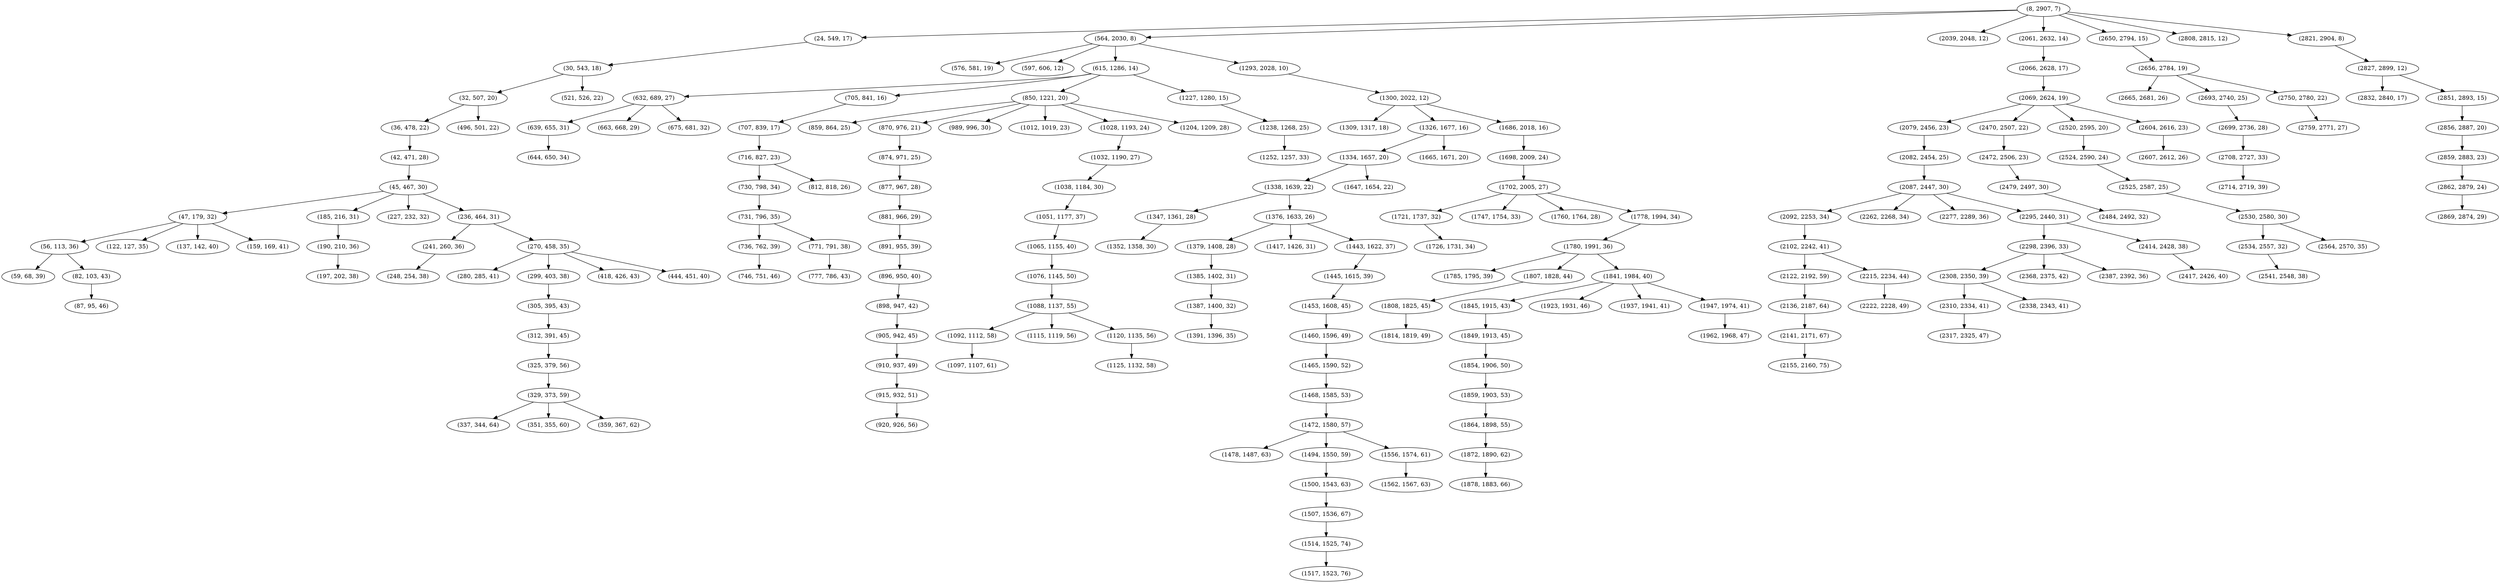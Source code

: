 digraph tree {
    "(8, 2907, 7)";
    "(24, 549, 17)";
    "(30, 543, 18)";
    "(32, 507, 20)";
    "(36, 478, 22)";
    "(42, 471, 28)";
    "(45, 467, 30)";
    "(47, 179, 32)";
    "(56, 113, 36)";
    "(59, 68, 39)";
    "(82, 103, 43)";
    "(87, 95, 46)";
    "(122, 127, 35)";
    "(137, 142, 40)";
    "(159, 169, 41)";
    "(185, 216, 31)";
    "(190, 210, 36)";
    "(197, 202, 38)";
    "(227, 232, 32)";
    "(236, 464, 31)";
    "(241, 260, 36)";
    "(248, 254, 38)";
    "(270, 458, 35)";
    "(280, 285, 41)";
    "(299, 403, 38)";
    "(305, 395, 43)";
    "(312, 391, 45)";
    "(325, 379, 56)";
    "(329, 373, 59)";
    "(337, 344, 64)";
    "(351, 355, 60)";
    "(359, 367, 62)";
    "(418, 426, 43)";
    "(444, 451, 40)";
    "(496, 501, 22)";
    "(521, 526, 22)";
    "(564, 2030, 8)";
    "(576, 581, 19)";
    "(597, 606, 12)";
    "(615, 1286, 14)";
    "(632, 689, 27)";
    "(639, 655, 31)";
    "(644, 650, 34)";
    "(663, 668, 29)";
    "(675, 681, 32)";
    "(705, 841, 16)";
    "(707, 839, 17)";
    "(716, 827, 23)";
    "(730, 798, 34)";
    "(731, 796, 35)";
    "(736, 762, 39)";
    "(746, 751, 46)";
    "(771, 791, 38)";
    "(777, 786, 43)";
    "(812, 818, 26)";
    "(850, 1221, 20)";
    "(859, 864, 25)";
    "(870, 976, 21)";
    "(874, 971, 25)";
    "(877, 967, 28)";
    "(881, 966, 29)";
    "(891, 955, 39)";
    "(896, 950, 40)";
    "(898, 947, 42)";
    "(905, 942, 45)";
    "(910, 937, 49)";
    "(915, 932, 51)";
    "(920, 926, 56)";
    "(989, 996, 30)";
    "(1012, 1019, 23)";
    "(1028, 1193, 24)";
    "(1032, 1190, 27)";
    "(1038, 1184, 30)";
    "(1051, 1177, 37)";
    "(1065, 1155, 40)";
    "(1076, 1145, 50)";
    "(1088, 1137, 55)";
    "(1092, 1112, 58)";
    "(1097, 1107, 61)";
    "(1115, 1119, 56)";
    "(1120, 1135, 56)";
    "(1125, 1132, 58)";
    "(1204, 1209, 28)";
    "(1227, 1280, 15)";
    "(1238, 1268, 25)";
    "(1252, 1257, 33)";
    "(1293, 2028, 10)";
    "(1300, 2022, 12)";
    "(1309, 1317, 18)";
    "(1326, 1677, 16)";
    "(1334, 1657, 20)";
    "(1338, 1639, 22)";
    "(1347, 1361, 28)";
    "(1352, 1358, 30)";
    "(1376, 1633, 26)";
    "(1379, 1408, 28)";
    "(1385, 1402, 31)";
    "(1387, 1400, 32)";
    "(1391, 1396, 35)";
    "(1417, 1426, 31)";
    "(1443, 1622, 37)";
    "(1445, 1615, 39)";
    "(1453, 1608, 45)";
    "(1460, 1596, 49)";
    "(1465, 1590, 52)";
    "(1468, 1585, 53)";
    "(1472, 1580, 57)";
    "(1478, 1487, 63)";
    "(1494, 1550, 59)";
    "(1500, 1543, 63)";
    "(1507, 1536, 67)";
    "(1514, 1525, 74)";
    "(1517, 1523, 76)";
    "(1556, 1574, 61)";
    "(1562, 1567, 63)";
    "(1647, 1654, 22)";
    "(1665, 1671, 20)";
    "(1686, 2018, 16)";
    "(1698, 2009, 24)";
    "(1702, 2005, 27)";
    "(1721, 1737, 32)";
    "(1726, 1731, 34)";
    "(1747, 1754, 33)";
    "(1760, 1764, 28)";
    "(1778, 1994, 34)";
    "(1780, 1991, 36)";
    "(1785, 1795, 39)";
    "(1807, 1828, 44)";
    "(1808, 1825, 45)";
    "(1814, 1819, 49)";
    "(1841, 1984, 40)";
    "(1845, 1915, 43)";
    "(1849, 1913, 45)";
    "(1854, 1906, 50)";
    "(1859, 1903, 53)";
    "(1864, 1898, 55)";
    "(1872, 1890, 62)";
    "(1878, 1883, 66)";
    "(1923, 1931, 46)";
    "(1937, 1941, 41)";
    "(1947, 1974, 41)";
    "(1962, 1968, 47)";
    "(2039, 2048, 12)";
    "(2061, 2632, 14)";
    "(2066, 2628, 17)";
    "(2069, 2624, 19)";
    "(2079, 2456, 23)";
    "(2082, 2454, 25)";
    "(2087, 2447, 30)";
    "(2092, 2253, 34)";
    "(2102, 2242, 41)";
    "(2122, 2192, 59)";
    "(2136, 2187, 64)";
    "(2141, 2171, 67)";
    "(2155, 2160, 75)";
    "(2215, 2234, 44)";
    "(2222, 2228, 49)";
    "(2262, 2268, 34)";
    "(2277, 2289, 36)";
    "(2295, 2440, 31)";
    "(2298, 2396, 33)";
    "(2308, 2350, 39)";
    "(2310, 2334, 41)";
    "(2317, 2325, 47)";
    "(2338, 2343, 41)";
    "(2368, 2375, 42)";
    "(2387, 2392, 36)";
    "(2414, 2428, 38)";
    "(2417, 2426, 40)";
    "(2470, 2507, 22)";
    "(2472, 2506, 23)";
    "(2479, 2497, 30)";
    "(2484, 2492, 32)";
    "(2520, 2595, 20)";
    "(2524, 2590, 24)";
    "(2525, 2587, 25)";
    "(2530, 2580, 30)";
    "(2534, 2557, 32)";
    "(2541, 2548, 38)";
    "(2564, 2570, 35)";
    "(2604, 2616, 23)";
    "(2607, 2612, 26)";
    "(2650, 2794, 15)";
    "(2656, 2784, 19)";
    "(2665, 2681, 26)";
    "(2693, 2740, 25)";
    "(2699, 2736, 28)";
    "(2708, 2727, 33)";
    "(2714, 2719, 39)";
    "(2750, 2780, 22)";
    "(2759, 2771, 27)";
    "(2808, 2815, 12)";
    "(2821, 2904, 8)";
    "(2827, 2899, 12)";
    "(2832, 2840, 17)";
    "(2851, 2893, 15)";
    "(2856, 2887, 20)";
    "(2859, 2883, 23)";
    "(2862, 2879, 24)";
    "(2869, 2874, 29)";
    "(8, 2907, 7)" -> "(24, 549, 17)";
    "(8, 2907, 7)" -> "(564, 2030, 8)";
    "(8, 2907, 7)" -> "(2039, 2048, 12)";
    "(8, 2907, 7)" -> "(2061, 2632, 14)";
    "(8, 2907, 7)" -> "(2650, 2794, 15)";
    "(8, 2907, 7)" -> "(2808, 2815, 12)";
    "(8, 2907, 7)" -> "(2821, 2904, 8)";
    "(24, 549, 17)" -> "(30, 543, 18)";
    "(30, 543, 18)" -> "(32, 507, 20)";
    "(30, 543, 18)" -> "(521, 526, 22)";
    "(32, 507, 20)" -> "(36, 478, 22)";
    "(32, 507, 20)" -> "(496, 501, 22)";
    "(36, 478, 22)" -> "(42, 471, 28)";
    "(42, 471, 28)" -> "(45, 467, 30)";
    "(45, 467, 30)" -> "(47, 179, 32)";
    "(45, 467, 30)" -> "(185, 216, 31)";
    "(45, 467, 30)" -> "(227, 232, 32)";
    "(45, 467, 30)" -> "(236, 464, 31)";
    "(47, 179, 32)" -> "(56, 113, 36)";
    "(47, 179, 32)" -> "(122, 127, 35)";
    "(47, 179, 32)" -> "(137, 142, 40)";
    "(47, 179, 32)" -> "(159, 169, 41)";
    "(56, 113, 36)" -> "(59, 68, 39)";
    "(56, 113, 36)" -> "(82, 103, 43)";
    "(82, 103, 43)" -> "(87, 95, 46)";
    "(185, 216, 31)" -> "(190, 210, 36)";
    "(190, 210, 36)" -> "(197, 202, 38)";
    "(236, 464, 31)" -> "(241, 260, 36)";
    "(236, 464, 31)" -> "(270, 458, 35)";
    "(241, 260, 36)" -> "(248, 254, 38)";
    "(270, 458, 35)" -> "(280, 285, 41)";
    "(270, 458, 35)" -> "(299, 403, 38)";
    "(270, 458, 35)" -> "(418, 426, 43)";
    "(270, 458, 35)" -> "(444, 451, 40)";
    "(299, 403, 38)" -> "(305, 395, 43)";
    "(305, 395, 43)" -> "(312, 391, 45)";
    "(312, 391, 45)" -> "(325, 379, 56)";
    "(325, 379, 56)" -> "(329, 373, 59)";
    "(329, 373, 59)" -> "(337, 344, 64)";
    "(329, 373, 59)" -> "(351, 355, 60)";
    "(329, 373, 59)" -> "(359, 367, 62)";
    "(564, 2030, 8)" -> "(576, 581, 19)";
    "(564, 2030, 8)" -> "(597, 606, 12)";
    "(564, 2030, 8)" -> "(615, 1286, 14)";
    "(564, 2030, 8)" -> "(1293, 2028, 10)";
    "(615, 1286, 14)" -> "(632, 689, 27)";
    "(615, 1286, 14)" -> "(705, 841, 16)";
    "(615, 1286, 14)" -> "(850, 1221, 20)";
    "(615, 1286, 14)" -> "(1227, 1280, 15)";
    "(632, 689, 27)" -> "(639, 655, 31)";
    "(632, 689, 27)" -> "(663, 668, 29)";
    "(632, 689, 27)" -> "(675, 681, 32)";
    "(639, 655, 31)" -> "(644, 650, 34)";
    "(705, 841, 16)" -> "(707, 839, 17)";
    "(707, 839, 17)" -> "(716, 827, 23)";
    "(716, 827, 23)" -> "(730, 798, 34)";
    "(716, 827, 23)" -> "(812, 818, 26)";
    "(730, 798, 34)" -> "(731, 796, 35)";
    "(731, 796, 35)" -> "(736, 762, 39)";
    "(731, 796, 35)" -> "(771, 791, 38)";
    "(736, 762, 39)" -> "(746, 751, 46)";
    "(771, 791, 38)" -> "(777, 786, 43)";
    "(850, 1221, 20)" -> "(859, 864, 25)";
    "(850, 1221, 20)" -> "(870, 976, 21)";
    "(850, 1221, 20)" -> "(989, 996, 30)";
    "(850, 1221, 20)" -> "(1012, 1019, 23)";
    "(850, 1221, 20)" -> "(1028, 1193, 24)";
    "(850, 1221, 20)" -> "(1204, 1209, 28)";
    "(870, 976, 21)" -> "(874, 971, 25)";
    "(874, 971, 25)" -> "(877, 967, 28)";
    "(877, 967, 28)" -> "(881, 966, 29)";
    "(881, 966, 29)" -> "(891, 955, 39)";
    "(891, 955, 39)" -> "(896, 950, 40)";
    "(896, 950, 40)" -> "(898, 947, 42)";
    "(898, 947, 42)" -> "(905, 942, 45)";
    "(905, 942, 45)" -> "(910, 937, 49)";
    "(910, 937, 49)" -> "(915, 932, 51)";
    "(915, 932, 51)" -> "(920, 926, 56)";
    "(1028, 1193, 24)" -> "(1032, 1190, 27)";
    "(1032, 1190, 27)" -> "(1038, 1184, 30)";
    "(1038, 1184, 30)" -> "(1051, 1177, 37)";
    "(1051, 1177, 37)" -> "(1065, 1155, 40)";
    "(1065, 1155, 40)" -> "(1076, 1145, 50)";
    "(1076, 1145, 50)" -> "(1088, 1137, 55)";
    "(1088, 1137, 55)" -> "(1092, 1112, 58)";
    "(1088, 1137, 55)" -> "(1115, 1119, 56)";
    "(1088, 1137, 55)" -> "(1120, 1135, 56)";
    "(1092, 1112, 58)" -> "(1097, 1107, 61)";
    "(1120, 1135, 56)" -> "(1125, 1132, 58)";
    "(1227, 1280, 15)" -> "(1238, 1268, 25)";
    "(1238, 1268, 25)" -> "(1252, 1257, 33)";
    "(1293, 2028, 10)" -> "(1300, 2022, 12)";
    "(1300, 2022, 12)" -> "(1309, 1317, 18)";
    "(1300, 2022, 12)" -> "(1326, 1677, 16)";
    "(1300, 2022, 12)" -> "(1686, 2018, 16)";
    "(1326, 1677, 16)" -> "(1334, 1657, 20)";
    "(1326, 1677, 16)" -> "(1665, 1671, 20)";
    "(1334, 1657, 20)" -> "(1338, 1639, 22)";
    "(1334, 1657, 20)" -> "(1647, 1654, 22)";
    "(1338, 1639, 22)" -> "(1347, 1361, 28)";
    "(1338, 1639, 22)" -> "(1376, 1633, 26)";
    "(1347, 1361, 28)" -> "(1352, 1358, 30)";
    "(1376, 1633, 26)" -> "(1379, 1408, 28)";
    "(1376, 1633, 26)" -> "(1417, 1426, 31)";
    "(1376, 1633, 26)" -> "(1443, 1622, 37)";
    "(1379, 1408, 28)" -> "(1385, 1402, 31)";
    "(1385, 1402, 31)" -> "(1387, 1400, 32)";
    "(1387, 1400, 32)" -> "(1391, 1396, 35)";
    "(1443, 1622, 37)" -> "(1445, 1615, 39)";
    "(1445, 1615, 39)" -> "(1453, 1608, 45)";
    "(1453, 1608, 45)" -> "(1460, 1596, 49)";
    "(1460, 1596, 49)" -> "(1465, 1590, 52)";
    "(1465, 1590, 52)" -> "(1468, 1585, 53)";
    "(1468, 1585, 53)" -> "(1472, 1580, 57)";
    "(1472, 1580, 57)" -> "(1478, 1487, 63)";
    "(1472, 1580, 57)" -> "(1494, 1550, 59)";
    "(1472, 1580, 57)" -> "(1556, 1574, 61)";
    "(1494, 1550, 59)" -> "(1500, 1543, 63)";
    "(1500, 1543, 63)" -> "(1507, 1536, 67)";
    "(1507, 1536, 67)" -> "(1514, 1525, 74)";
    "(1514, 1525, 74)" -> "(1517, 1523, 76)";
    "(1556, 1574, 61)" -> "(1562, 1567, 63)";
    "(1686, 2018, 16)" -> "(1698, 2009, 24)";
    "(1698, 2009, 24)" -> "(1702, 2005, 27)";
    "(1702, 2005, 27)" -> "(1721, 1737, 32)";
    "(1702, 2005, 27)" -> "(1747, 1754, 33)";
    "(1702, 2005, 27)" -> "(1760, 1764, 28)";
    "(1702, 2005, 27)" -> "(1778, 1994, 34)";
    "(1721, 1737, 32)" -> "(1726, 1731, 34)";
    "(1778, 1994, 34)" -> "(1780, 1991, 36)";
    "(1780, 1991, 36)" -> "(1785, 1795, 39)";
    "(1780, 1991, 36)" -> "(1807, 1828, 44)";
    "(1780, 1991, 36)" -> "(1841, 1984, 40)";
    "(1807, 1828, 44)" -> "(1808, 1825, 45)";
    "(1808, 1825, 45)" -> "(1814, 1819, 49)";
    "(1841, 1984, 40)" -> "(1845, 1915, 43)";
    "(1841, 1984, 40)" -> "(1923, 1931, 46)";
    "(1841, 1984, 40)" -> "(1937, 1941, 41)";
    "(1841, 1984, 40)" -> "(1947, 1974, 41)";
    "(1845, 1915, 43)" -> "(1849, 1913, 45)";
    "(1849, 1913, 45)" -> "(1854, 1906, 50)";
    "(1854, 1906, 50)" -> "(1859, 1903, 53)";
    "(1859, 1903, 53)" -> "(1864, 1898, 55)";
    "(1864, 1898, 55)" -> "(1872, 1890, 62)";
    "(1872, 1890, 62)" -> "(1878, 1883, 66)";
    "(1947, 1974, 41)" -> "(1962, 1968, 47)";
    "(2061, 2632, 14)" -> "(2066, 2628, 17)";
    "(2066, 2628, 17)" -> "(2069, 2624, 19)";
    "(2069, 2624, 19)" -> "(2079, 2456, 23)";
    "(2069, 2624, 19)" -> "(2470, 2507, 22)";
    "(2069, 2624, 19)" -> "(2520, 2595, 20)";
    "(2069, 2624, 19)" -> "(2604, 2616, 23)";
    "(2079, 2456, 23)" -> "(2082, 2454, 25)";
    "(2082, 2454, 25)" -> "(2087, 2447, 30)";
    "(2087, 2447, 30)" -> "(2092, 2253, 34)";
    "(2087, 2447, 30)" -> "(2262, 2268, 34)";
    "(2087, 2447, 30)" -> "(2277, 2289, 36)";
    "(2087, 2447, 30)" -> "(2295, 2440, 31)";
    "(2092, 2253, 34)" -> "(2102, 2242, 41)";
    "(2102, 2242, 41)" -> "(2122, 2192, 59)";
    "(2102, 2242, 41)" -> "(2215, 2234, 44)";
    "(2122, 2192, 59)" -> "(2136, 2187, 64)";
    "(2136, 2187, 64)" -> "(2141, 2171, 67)";
    "(2141, 2171, 67)" -> "(2155, 2160, 75)";
    "(2215, 2234, 44)" -> "(2222, 2228, 49)";
    "(2295, 2440, 31)" -> "(2298, 2396, 33)";
    "(2295, 2440, 31)" -> "(2414, 2428, 38)";
    "(2298, 2396, 33)" -> "(2308, 2350, 39)";
    "(2298, 2396, 33)" -> "(2368, 2375, 42)";
    "(2298, 2396, 33)" -> "(2387, 2392, 36)";
    "(2308, 2350, 39)" -> "(2310, 2334, 41)";
    "(2308, 2350, 39)" -> "(2338, 2343, 41)";
    "(2310, 2334, 41)" -> "(2317, 2325, 47)";
    "(2414, 2428, 38)" -> "(2417, 2426, 40)";
    "(2470, 2507, 22)" -> "(2472, 2506, 23)";
    "(2472, 2506, 23)" -> "(2479, 2497, 30)";
    "(2479, 2497, 30)" -> "(2484, 2492, 32)";
    "(2520, 2595, 20)" -> "(2524, 2590, 24)";
    "(2524, 2590, 24)" -> "(2525, 2587, 25)";
    "(2525, 2587, 25)" -> "(2530, 2580, 30)";
    "(2530, 2580, 30)" -> "(2534, 2557, 32)";
    "(2530, 2580, 30)" -> "(2564, 2570, 35)";
    "(2534, 2557, 32)" -> "(2541, 2548, 38)";
    "(2604, 2616, 23)" -> "(2607, 2612, 26)";
    "(2650, 2794, 15)" -> "(2656, 2784, 19)";
    "(2656, 2784, 19)" -> "(2665, 2681, 26)";
    "(2656, 2784, 19)" -> "(2693, 2740, 25)";
    "(2656, 2784, 19)" -> "(2750, 2780, 22)";
    "(2693, 2740, 25)" -> "(2699, 2736, 28)";
    "(2699, 2736, 28)" -> "(2708, 2727, 33)";
    "(2708, 2727, 33)" -> "(2714, 2719, 39)";
    "(2750, 2780, 22)" -> "(2759, 2771, 27)";
    "(2821, 2904, 8)" -> "(2827, 2899, 12)";
    "(2827, 2899, 12)" -> "(2832, 2840, 17)";
    "(2827, 2899, 12)" -> "(2851, 2893, 15)";
    "(2851, 2893, 15)" -> "(2856, 2887, 20)";
    "(2856, 2887, 20)" -> "(2859, 2883, 23)";
    "(2859, 2883, 23)" -> "(2862, 2879, 24)";
    "(2862, 2879, 24)" -> "(2869, 2874, 29)";
}

